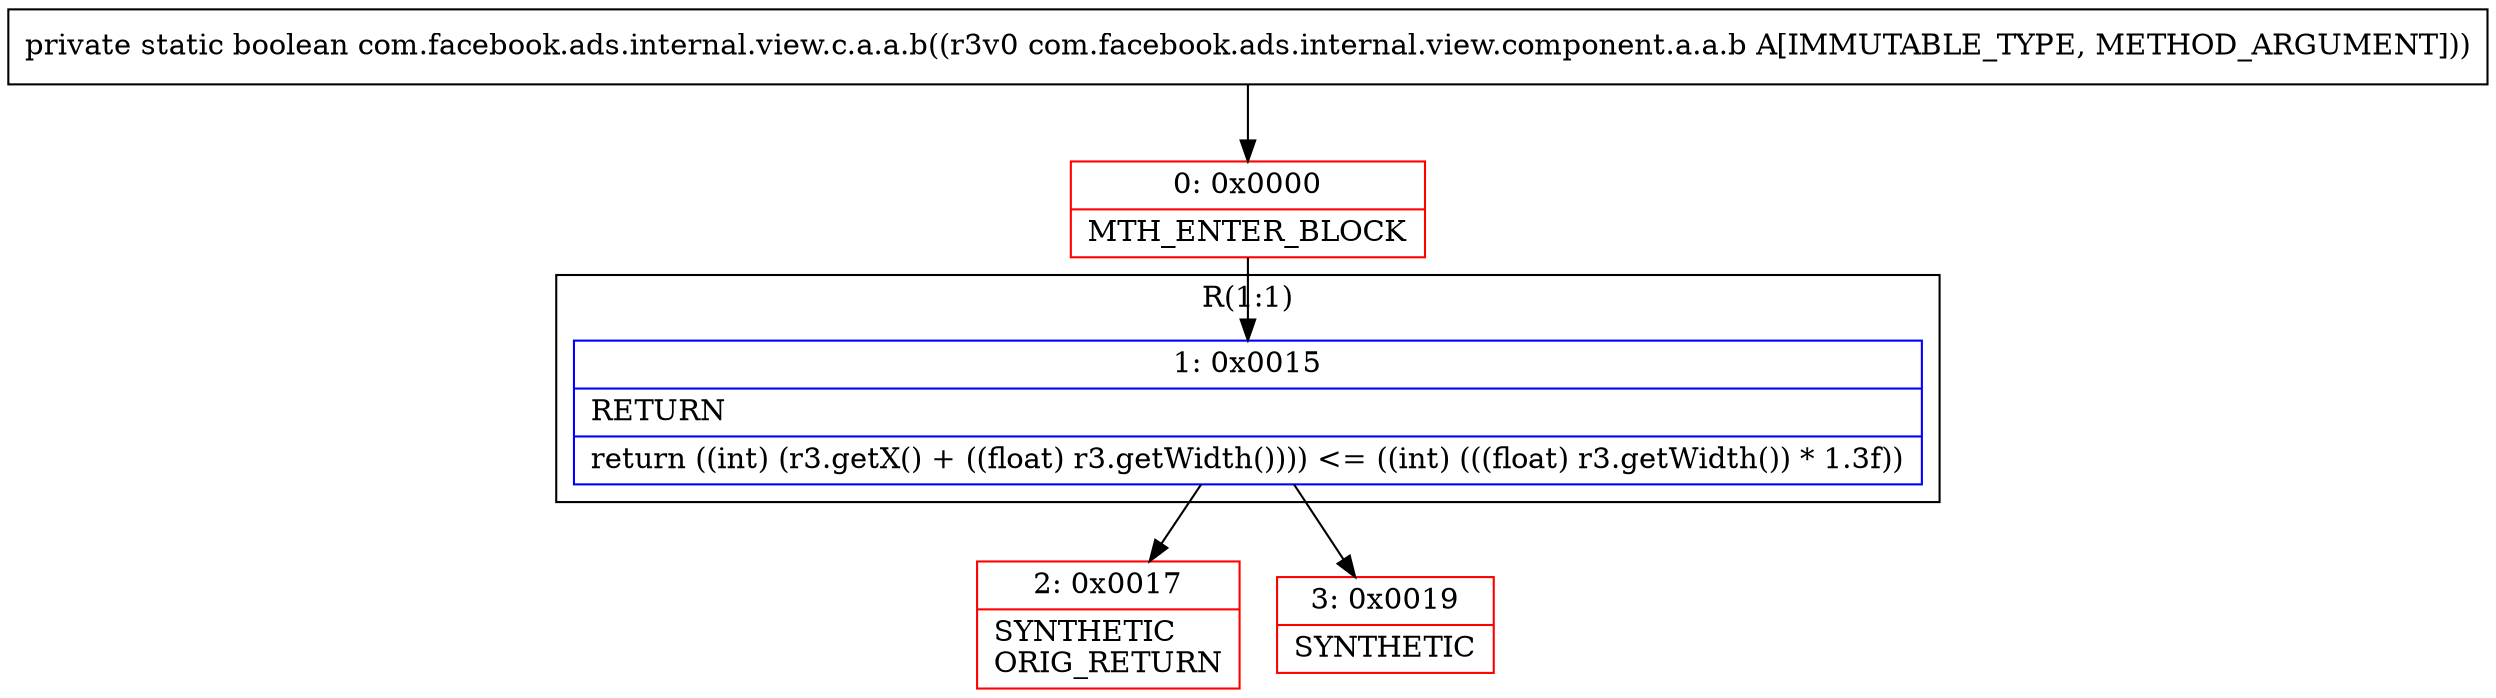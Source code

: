 digraph "CFG forcom.facebook.ads.internal.view.c.a.a.b(Lcom\/facebook\/ads\/internal\/view\/component\/a\/a\/b;)Z" {
subgraph cluster_Region_2108079937 {
label = "R(1:1)";
node [shape=record,color=blue];
Node_1 [shape=record,label="{1\:\ 0x0015|RETURN\l|return ((int) (r3.getX() + ((float) r3.getWidth()))) \<= ((int) (((float) r3.getWidth()) * 1.3f))\l}"];
}
Node_0 [shape=record,color=red,label="{0\:\ 0x0000|MTH_ENTER_BLOCK\l}"];
Node_2 [shape=record,color=red,label="{2\:\ 0x0017|SYNTHETIC\lORIG_RETURN\l}"];
Node_3 [shape=record,color=red,label="{3\:\ 0x0019|SYNTHETIC\l}"];
MethodNode[shape=record,label="{private static boolean com.facebook.ads.internal.view.c.a.a.b((r3v0 com.facebook.ads.internal.view.component.a.a.b A[IMMUTABLE_TYPE, METHOD_ARGUMENT])) }"];
MethodNode -> Node_0;
Node_1 -> Node_2;
Node_1 -> Node_3;
Node_0 -> Node_1;
}

